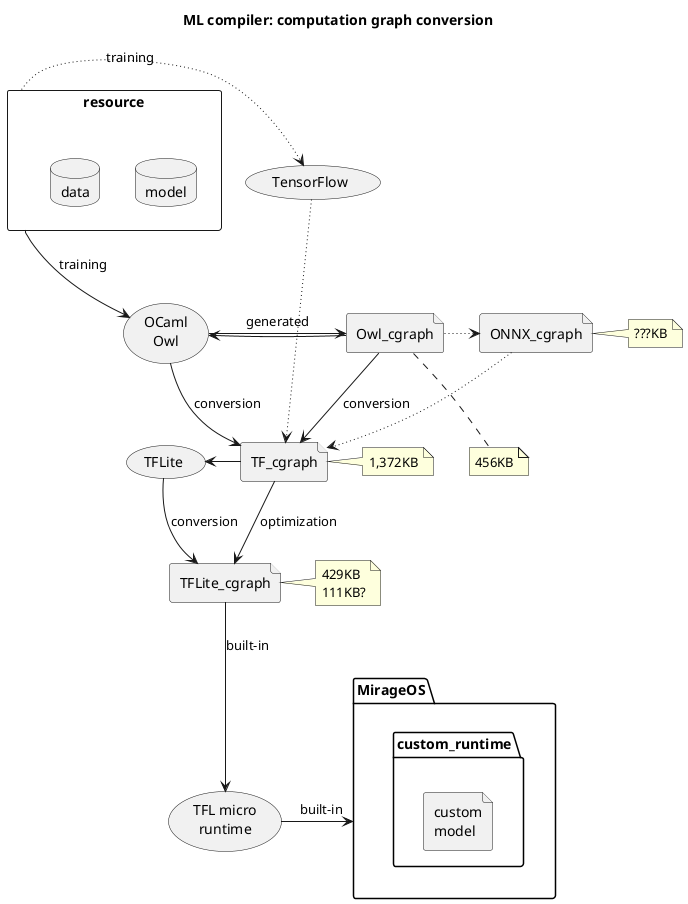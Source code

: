 @startuml
title ML compiler: computation graph conversion

rectangle resource {
        database model
        database data
}
file Owl_cgraph
note bottom of Owl_cgraph : 456KB
file TF_cgraph
note right of TF_cgraph : 1,372KB
file TFLite_cgraph
note right of TFLite_cgraph : 429KB\n111KB?
file ONNX_cgraph
note right of ONNX_cgraph : ???KB
folder MirageOS {
        folder custom_runtime {
        	file "custom\nmodel"
	}
}

Owl_cgraph -down-> TF_cgraph : conversion
Owl_cgraph .[dotted]> ONNX_cgraph
ONNX_cgraph .[dotted]> TF_cgraph
resource .[dotted]> (TensorFlow) : training
(TensorFlow) .[dotted]> TF_cgraph
TF_cgraph -down-> TFLite_cgraph : optimization
TFLite_cgraph -down-> (TFL micro\nruntime) : built-in
(TFL micro\nruntime) -> MirageOS : built-in

resource -down-> (OCaml\nOwl) : training
(OCaml\nOwl) -> Owl_cgraph : generated
(OCaml\nOwl) <- Owl_cgraph
(OCaml\nOwl) -> TF_cgraph : conversion
(TFLite) <- TF_cgraph
(TFLite) -> TFLite_cgraph : conversion

@enduml
